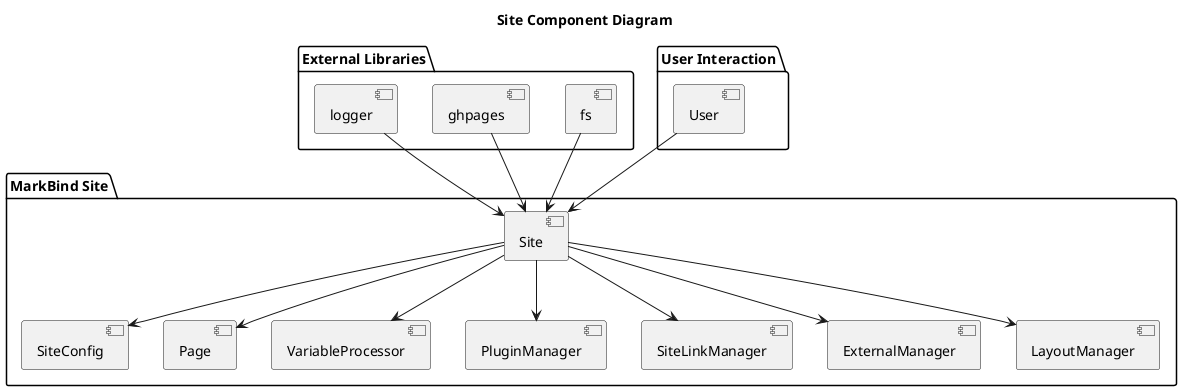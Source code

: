 @startuml
title Site Component Diagram

package "MarkBind Site" {
  [Site] --> [SiteConfig]
  [Site] --> [Page]
  [Site] --> [VariableProcessor]
  [Site] --> [PluginManager]
  [Site] --> [SiteLinkManager]
  [Site] --> [ExternalManager]
  [Site] --> [LayoutManager]
}

package "External Libraries" {
  [fs] --> [Site]
  [ghpages] --> [Site]
  [logger] --> [Site]
}

package "User Interaction" {
  [User] --> [Site]
}

@enduml
